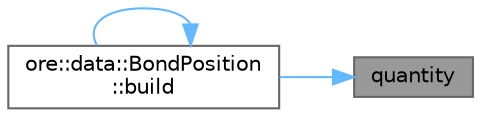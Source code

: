 digraph "quantity"
{
 // INTERACTIVE_SVG=YES
 // LATEX_PDF_SIZE
  bgcolor="transparent";
  edge [fontname=Helvetica,fontsize=10,labelfontname=Helvetica,labelfontsize=10];
  node [fontname=Helvetica,fontsize=10,shape=box,height=0.2,width=0.4];
  rankdir="RL";
  Node1 [label="quantity",height=0.2,width=0.4,color="gray40", fillcolor="grey60", style="filled", fontcolor="black",tooltip=" "];
  Node1 -> Node2 [dir="back",color="steelblue1",style="solid"];
  Node2 [label="ore::data::BondPosition\l::build",height=0.2,width=0.4,color="grey40", fillcolor="white", style="filled",URL="$classore_1_1data_1_1_bond_position.html#ab1db499ff5e65c59fd2009d62276fdaf",tooltip=" "];
  Node2 -> Node2 [dir="back",color="steelblue1",style="solid"];
}
